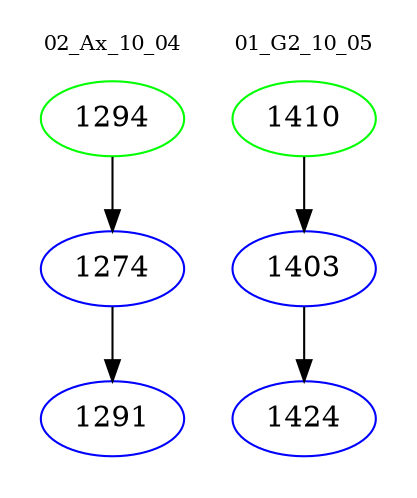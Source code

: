 digraph{
subgraph cluster_0 {
color = white
label = "02_Ax_10_04";
fontsize=10;
T0_1294 [label="1294", color="green"]
T0_1294 -> T0_1274 [color="black"]
T0_1274 [label="1274", color="blue"]
T0_1274 -> T0_1291 [color="black"]
T0_1291 [label="1291", color="blue"]
}
subgraph cluster_1 {
color = white
label = "01_G2_10_05";
fontsize=10;
T1_1410 [label="1410", color="green"]
T1_1410 -> T1_1403 [color="black"]
T1_1403 [label="1403", color="blue"]
T1_1403 -> T1_1424 [color="black"]
T1_1424 [label="1424", color="blue"]
}
}
